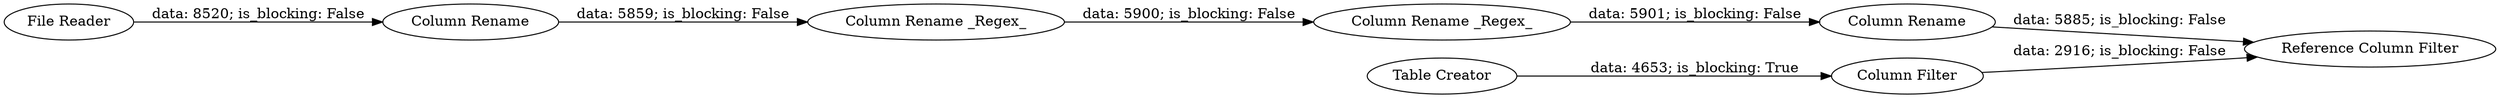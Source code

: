 digraph {
	"7665919782180821448_1" [label="File Reader"]
	"7665919782180821448_8" [label="Column Filter"]
	"7665919782180821448_3" [label="Column Rename"]
	"7665919782180821448_2" [label="Column Rename _Regex_"]
	"7665919782180821448_6" [label="Table Creator"]
	"7665919782180821448_12" [label="Column Rename"]
	"7665919782180821448_11" [label="Column Rename _Regex_"]
	"7665919782180821448_13" [label="Reference Column Filter"]
	"7665919782180821448_3" -> "7665919782180821448_2" [label="data: 5859; is_blocking: False"]
	"7665919782180821448_12" -> "7665919782180821448_13" [label="data: 5885; is_blocking: False"]
	"7665919782180821448_2" -> "7665919782180821448_11" [label="data: 5900; is_blocking: False"]
	"7665919782180821448_11" -> "7665919782180821448_12" [label="data: 5901; is_blocking: False"]
	"7665919782180821448_8" -> "7665919782180821448_13" [label="data: 2916; is_blocking: False"]
	"7665919782180821448_6" -> "7665919782180821448_8" [label="data: 4653; is_blocking: True"]
	"7665919782180821448_1" -> "7665919782180821448_3" [label="data: 8520; is_blocking: False"]
	rankdir=LR
}
